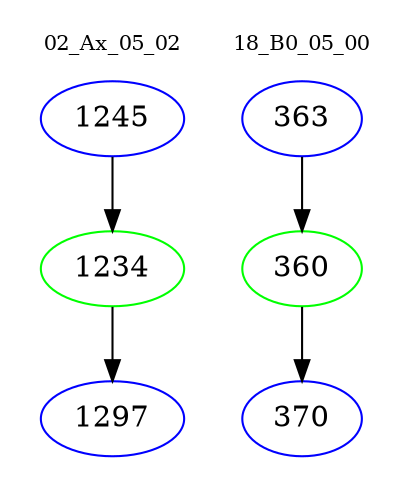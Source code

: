 digraph{
subgraph cluster_0 {
color = white
label = "02_Ax_05_02";
fontsize=10;
T0_1245 [label="1245", color="blue"]
T0_1245 -> T0_1234 [color="black"]
T0_1234 [label="1234", color="green"]
T0_1234 -> T0_1297 [color="black"]
T0_1297 [label="1297", color="blue"]
}
subgraph cluster_1 {
color = white
label = "18_B0_05_00";
fontsize=10;
T1_363 [label="363", color="blue"]
T1_363 -> T1_360 [color="black"]
T1_360 [label="360", color="green"]
T1_360 -> T1_370 [color="black"]
T1_370 [label="370", color="blue"]
}
}
